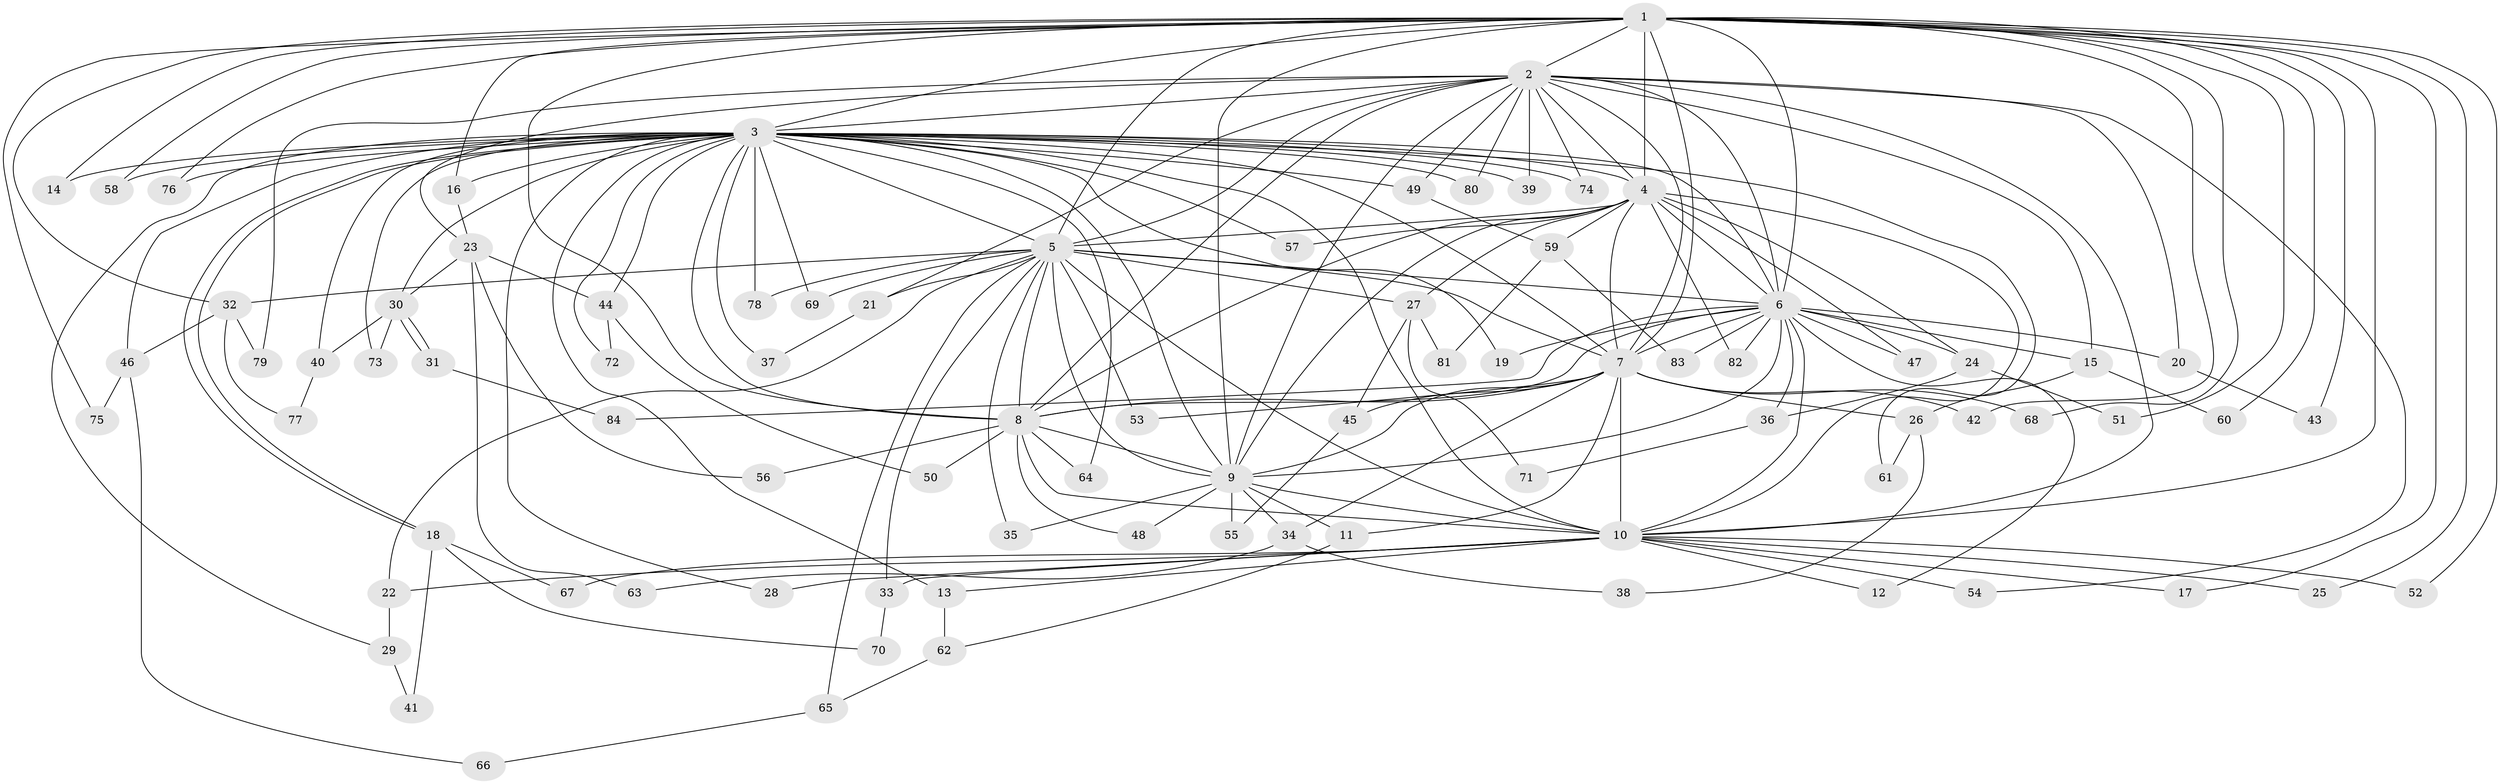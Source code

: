 // coarse degree distribution, {15: 0.030303030303030304, 13: 0.06060606060606061, 19: 0.030303030303030304, 12: 0.030303030303030304, 23: 0.030303030303030304, 11: 0.06060606060606061, 14: 0.030303030303030304, 2: 0.3333333333333333, 3: 0.21212121212121213, 4: 0.12121212121212122, 5: 0.06060606060606061}
// Generated by graph-tools (version 1.1) at 2025/17/03/04/25 18:17:19]
// undirected, 84 vertices, 193 edges
graph export_dot {
graph [start="1"]
  node [color=gray90,style=filled];
  1;
  2;
  3;
  4;
  5;
  6;
  7;
  8;
  9;
  10;
  11;
  12;
  13;
  14;
  15;
  16;
  17;
  18;
  19;
  20;
  21;
  22;
  23;
  24;
  25;
  26;
  27;
  28;
  29;
  30;
  31;
  32;
  33;
  34;
  35;
  36;
  37;
  38;
  39;
  40;
  41;
  42;
  43;
  44;
  45;
  46;
  47;
  48;
  49;
  50;
  51;
  52;
  53;
  54;
  55;
  56;
  57;
  58;
  59;
  60;
  61;
  62;
  63;
  64;
  65;
  66;
  67;
  68;
  69;
  70;
  71;
  72;
  73;
  74;
  75;
  76;
  77;
  78;
  79;
  80;
  81;
  82;
  83;
  84;
  1 -- 2;
  1 -- 3;
  1 -- 4;
  1 -- 5;
  1 -- 6;
  1 -- 7;
  1 -- 8;
  1 -- 9;
  1 -- 10;
  1 -- 14;
  1 -- 16;
  1 -- 17;
  1 -- 25;
  1 -- 32;
  1 -- 42;
  1 -- 43;
  1 -- 51;
  1 -- 52;
  1 -- 58;
  1 -- 60;
  1 -- 68;
  1 -- 75;
  1 -- 76;
  2 -- 3;
  2 -- 4;
  2 -- 5;
  2 -- 6;
  2 -- 7;
  2 -- 8;
  2 -- 9;
  2 -- 10;
  2 -- 15;
  2 -- 20;
  2 -- 21;
  2 -- 23;
  2 -- 39;
  2 -- 49;
  2 -- 54;
  2 -- 74;
  2 -- 79;
  2 -- 80;
  3 -- 4;
  3 -- 5;
  3 -- 6;
  3 -- 7;
  3 -- 8;
  3 -- 9;
  3 -- 10;
  3 -- 13;
  3 -- 14;
  3 -- 16;
  3 -- 18;
  3 -- 18;
  3 -- 19;
  3 -- 28;
  3 -- 29;
  3 -- 30;
  3 -- 37;
  3 -- 39;
  3 -- 40;
  3 -- 44;
  3 -- 46;
  3 -- 49;
  3 -- 57;
  3 -- 58;
  3 -- 61;
  3 -- 64;
  3 -- 69;
  3 -- 72;
  3 -- 73;
  3 -- 74;
  3 -- 76;
  3 -- 78;
  3 -- 80;
  4 -- 5;
  4 -- 6;
  4 -- 7;
  4 -- 8;
  4 -- 9;
  4 -- 10;
  4 -- 24;
  4 -- 27;
  4 -- 47;
  4 -- 57;
  4 -- 59;
  4 -- 82;
  5 -- 6;
  5 -- 7;
  5 -- 8;
  5 -- 9;
  5 -- 10;
  5 -- 21;
  5 -- 22;
  5 -- 27;
  5 -- 32;
  5 -- 33;
  5 -- 35;
  5 -- 53;
  5 -- 65;
  5 -- 69;
  5 -- 78;
  6 -- 7;
  6 -- 8;
  6 -- 9;
  6 -- 10;
  6 -- 12;
  6 -- 15;
  6 -- 19;
  6 -- 20;
  6 -- 24;
  6 -- 36;
  6 -- 47;
  6 -- 82;
  6 -- 83;
  6 -- 84;
  7 -- 8;
  7 -- 9;
  7 -- 10;
  7 -- 11;
  7 -- 26;
  7 -- 34;
  7 -- 42;
  7 -- 45;
  7 -- 53;
  7 -- 68;
  8 -- 9;
  8 -- 10;
  8 -- 48;
  8 -- 50;
  8 -- 56;
  8 -- 64;
  9 -- 10;
  9 -- 11;
  9 -- 34;
  9 -- 35;
  9 -- 48;
  9 -- 55;
  10 -- 12;
  10 -- 13;
  10 -- 17;
  10 -- 22;
  10 -- 25;
  10 -- 28;
  10 -- 33;
  10 -- 52;
  10 -- 54;
  10 -- 67;
  11 -- 62;
  13 -- 62;
  15 -- 26;
  15 -- 60;
  16 -- 23;
  18 -- 41;
  18 -- 67;
  18 -- 70;
  20 -- 43;
  21 -- 37;
  22 -- 29;
  23 -- 30;
  23 -- 44;
  23 -- 56;
  23 -- 63;
  24 -- 36;
  24 -- 51;
  26 -- 38;
  26 -- 61;
  27 -- 45;
  27 -- 71;
  27 -- 81;
  29 -- 41;
  30 -- 31;
  30 -- 31;
  30 -- 40;
  30 -- 73;
  31 -- 84;
  32 -- 46;
  32 -- 77;
  32 -- 79;
  33 -- 70;
  34 -- 38;
  34 -- 63;
  36 -- 71;
  40 -- 77;
  44 -- 50;
  44 -- 72;
  45 -- 55;
  46 -- 66;
  46 -- 75;
  49 -- 59;
  59 -- 81;
  59 -- 83;
  62 -- 65;
  65 -- 66;
}
